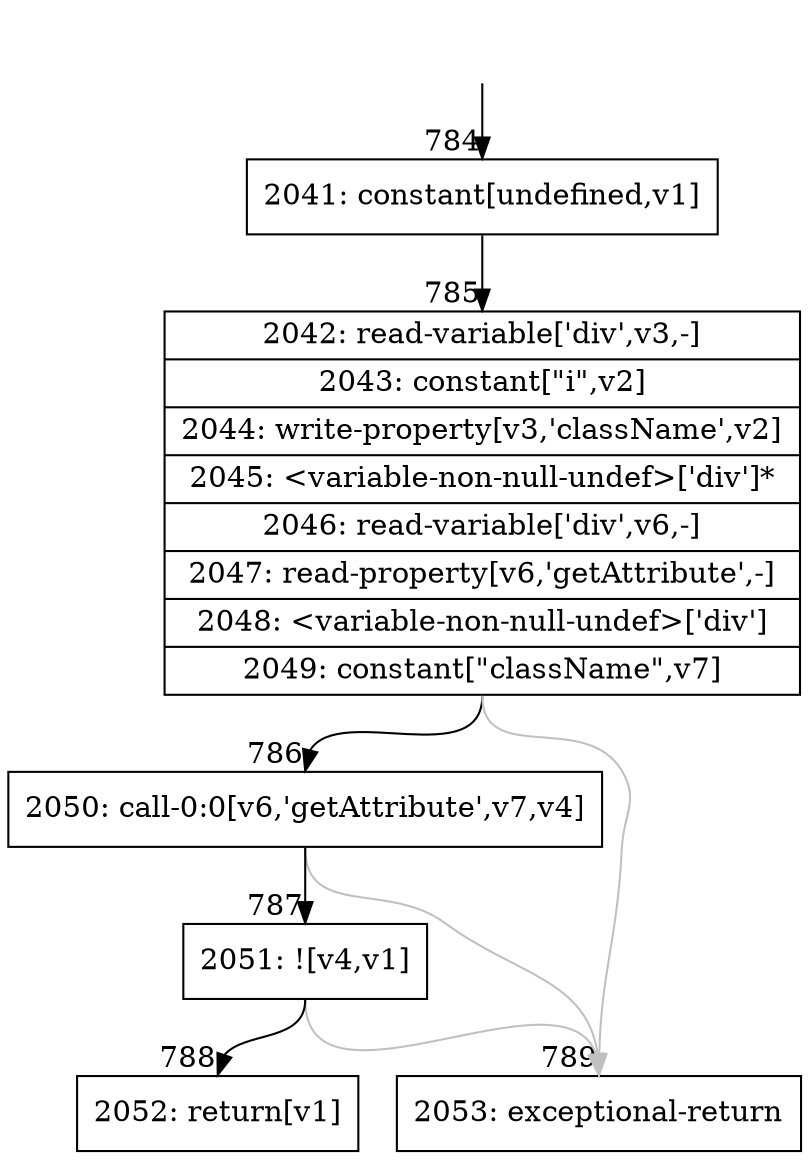 digraph {
rankdir="TD"
BB_entry67[shape=none,label=""];
BB_entry67 -> BB784 [tailport=s, headport=n, headlabel="    784"]
BB784 [shape=record label="{2041: constant[undefined,v1]}" ] 
BB784 -> BB785 [tailport=s, headport=n, headlabel="      785"]
BB785 [shape=record label="{2042: read-variable['div',v3,-]|2043: constant[\"i\",v2]|2044: write-property[v3,'className',v2]|2045: \<variable-non-null-undef\>['div']*|2046: read-variable['div',v6,-]|2047: read-property[v6,'getAttribute',-]|2048: \<variable-non-null-undef\>['div']|2049: constant[\"className\",v7]}" ] 
BB785 -> BB786 [tailport=s, headport=n, headlabel="      786"]
BB785 -> BB789 [tailport=s, headport=n, color=gray, headlabel="      789"]
BB786 [shape=record label="{2050: call-0:0[v6,'getAttribute',v7,v4]}" ] 
BB786 -> BB787 [tailport=s, headport=n, headlabel="      787"]
BB786 -> BB789 [tailport=s, headport=n, color=gray]
BB787 [shape=record label="{2051: ![v4,v1]}" ] 
BB787 -> BB788 [tailport=s, headport=n, headlabel="      788"]
BB787 -> BB789 [tailport=s, headport=n, color=gray]
BB788 [shape=record label="{2052: return[v1]}" ] 
BB789 [shape=record label="{2053: exceptional-return}" ] 
}
